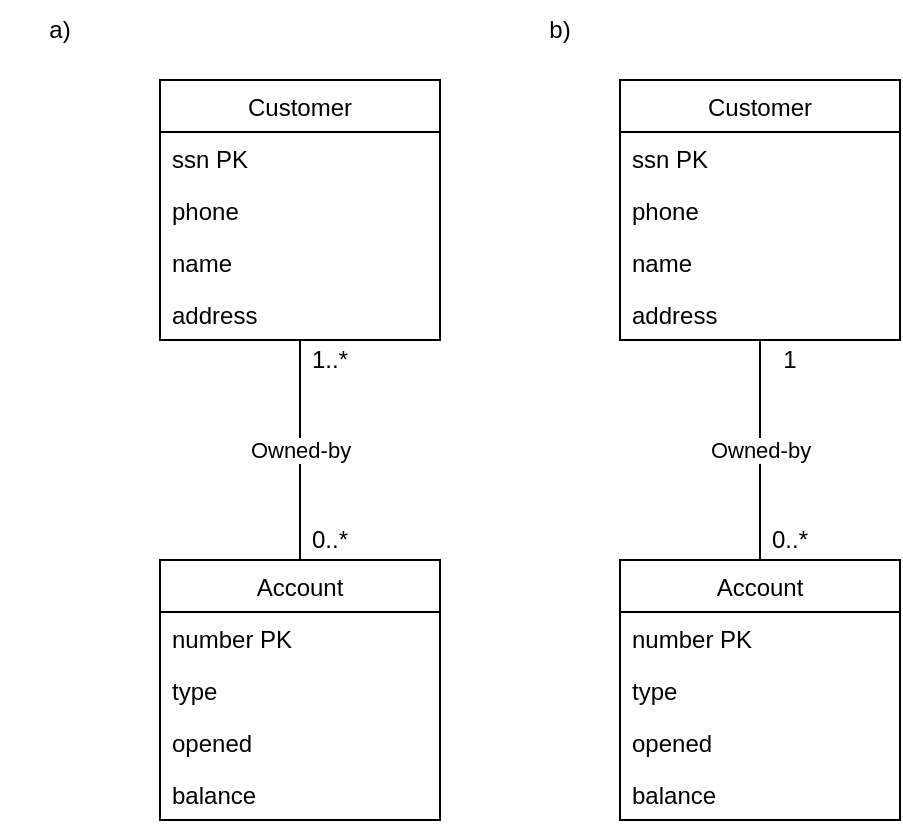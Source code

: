 <mxfile version="20.8.23" type="github">
  <diagram name="Page-1" id="3jNbuiG4JJCg7Hkz3Z7T">
    <mxGraphModel dx="540" dy="833" grid="1" gridSize="10" guides="1" tooltips="1" connect="1" arrows="1" fold="1" page="1" pageScale="1" pageWidth="850" pageHeight="1100" math="0" shadow="0">
      <root>
        <mxCell id="0" />
        <mxCell id="1" parent="0" />
        <mxCell id="YPll27ozu9HzENL22vCL-1" value="Account" style="swimlane;fontStyle=0;childLayout=stackLayout;horizontal=1;startSize=26;fillColor=none;horizontalStack=0;resizeParent=1;resizeParentMax=0;resizeLast=0;collapsible=1;marginBottom=0;" vertex="1" parent="1">
          <mxGeometry x="230" y="500" width="140" height="130" as="geometry" />
        </mxCell>
        <mxCell id="YPll27ozu9HzENL22vCL-2" value="number PK" style="text;strokeColor=none;fillColor=none;align=left;verticalAlign=top;spacingLeft=4;spacingRight=4;overflow=hidden;rotatable=0;points=[[0,0.5],[1,0.5]];portConstraint=eastwest;" vertex="1" parent="YPll27ozu9HzENL22vCL-1">
          <mxGeometry y="26" width="140" height="26" as="geometry" />
        </mxCell>
        <mxCell id="YPll27ozu9HzENL22vCL-3" value="type" style="text;strokeColor=none;fillColor=none;align=left;verticalAlign=top;spacingLeft=4;spacingRight=4;overflow=hidden;rotatable=0;points=[[0,0.5],[1,0.5]];portConstraint=eastwest;" vertex="1" parent="YPll27ozu9HzENL22vCL-1">
          <mxGeometry y="52" width="140" height="26" as="geometry" />
        </mxCell>
        <mxCell id="YPll27ozu9HzENL22vCL-4" value="opened" style="text;strokeColor=none;fillColor=none;align=left;verticalAlign=top;spacingLeft=4;spacingRight=4;overflow=hidden;rotatable=0;points=[[0,0.5],[1,0.5]];portConstraint=eastwest;" vertex="1" parent="YPll27ozu9HzENL22vCL-1">
          <mxGeometry y="78" width="140" height="26" as="geometry" />
        </mxCell>
        <mxCell id="YPll27ozu9HzENL22vCL-5" value="balance" style="text;strokeColor=none;fillColor=none;align=left;verticalAlign=top;spacingLeft=4;spacingRight=4;overflow=hidden;rotatable=0;points=[[0,0.5],[1,0.5]];portConstraint=eastwest;" vertex="1" parent="YPll27ozu9HzENL22vCL-1">
          <mxGeometry y="104" width="140" height="26" as="geometry" />
        </mxCell>
        <mxCell id="YPll27ozu9HzENL22vCL-11" value="Owned-by" style="edgeStyle=orthogonalEdgeStyle;rounded=0;orthogonalLoop=1;jettySize=auto;html=1;endArrow=none;endFill=0;" edge="1" parent="1" source="YPll27ozu9HzENL22vCL-6" target="YPll27ozu9HzENL22vCL-1">
          <mxGeometry relative="1" as="geometry" />
        </mxCell>
        <mxCell id="YPll27ozu9HzENL22vCL-6" value="Customer" style="swimlane;fontStyle=0;childLayout=stackLayout;horizontal=1;startSize=26;fillColor=none;horizontalStack=0;resizeParent=1;resizeParentMax=0;resizeLast=0;collapsible=1;marginBottom=0;" vertex="1" parent="1">
          <mxGeometry x="230" y="260" width="140" height="130" as="geometry" />
        </mxCell>
        <mxCell id="YPll27ozu9HzENL22vCL-7" value="ssn PK" style="text;strokeColor=none;fillColor=none;align=left;verticalAlign=top;spacingLeft=4;spacingRight=4;overflow=hidden;rotatable=0;points=[[0,0.5],[1,0.5]];portConstraint=eastwest;" vertex="1" parent="YPll27ozu9HzENL22vCL-6">
          <mxGeometry y="26" width="140" height="26" as="geometry" />
        </mxCell>
        <mxCell id="YPll27ozu9HzENL22vCL-8" value="phone" style="text;strokeColor=none;fillColor=none;align=left;verticalAlign=top;spacingLeft=4;spacingRight=4;overflow=hidden;rotatable=0;points=[[0,0.5],[1,0.5]];portConstraint=eastwest;" vertex="1" parent="YPll27ozu9HzENL22vCL-6">
          <mxGeometry y="52" width="140" height="26" as="geometry" />
        </mxCell>
        <mxCell id="YPll27ozu9HzENL22vCL-9" value="name" style="text;strokeColor=none;fillColor=none;align=left;verticalAlign=top;spacingLeft=4;spacingRight=4;overflow=hidden;rotatable=0;points=[[0,0.5],[1,0.5]];portConstraint=eastwest;" vertex="1" parent="YPll27ozu9HzENL22vCL-6">
          <mxGeometry y="78" width="140" height="26" as="geometry" />
        </mxCell>
        <mxCell id="YPll27ozu9HzENL22vCL-10" value="address" style="text;strokeColor=none;fillColor=none;align=left;verticalAlign=top;spacingLeft=4;spacingRight=4;overflow=hidden;rotatable=0;points=[[0,0.5],[1,0.5]];portConstraint=eastwest;" vertex="1" parent="YPll27ozu9HzENL22vCL-6">
          <mxGeometry y="104" width="140" height="26" as="geometry" />
        </mxCell>
        <mxCell id="YPll27ozu9HzENL22vCL-12" value="1..*" style="text;strokeColor=none;align=center;fillColor=none;html=1;verticalAlign=middle;whiteSpace=wrap;rounded=0;" vertex="1" parent="1">
          <mxGeometry x="290" y="390" width="50" height="20" as="geometry" />
        </mxCell>
        <mxCell id="YPll27ozu9HzENL22vCL-13" value="0..*" style="text;strokeColor=none;align=center;fillColor=none;html=1;verticalAlign=middle;whiteSpace=wrap;rounded=0;" vertex="1" parent="1">
          <mxGeometry x="290" y="480" width="50" height="20" as="geometry" />
        </mxCell>
        <mxCell id="YPll27ozu9HzENL22vCL-14" value="a)" style="text;strokeColor=none;align=center;fillColor=none;html=1;verticalAlign=middle;whiteSpace=wrap;rounded=0;" vertex="1" parent="1">
          <mxGeometry x="150" y="220" width="60" height="30" as="geometry" />
        </mxCell>
        <mxCell id="YPll27ozu9HzENL22vCL-15" value="Account" style="swimlane;fontStyle=0;childLayout=stackLayout;horizontal=1;startSize=26;fillColor=none;horizontalStack=0;resizeParent=1;resizeParentMax=0;resizeLast=0;collapsible=1;marginBottom=0;" vertex="1" parent="1">
          <mxGeometry x="460" y="500" width="140" height="130" as="geometry" />
        </mxCell>
        <mxCell id="YPll27ozu9HzENL22vCL-16" value="number PK" style="text;strokeColor=none;fillColor=none;align=left;verticalAlign=top;spacingLeft=4;spacingRight=4;overflow=hidden;rotatable=0;points=[[0,0.5],[1,0.5]];portConstraint=eastwest;" vertex="1" parent="YPll27ozu9HzENL22vCL-15">
          <mxGeometry y="26" width="140" height="26" as="geometry" />
        </mxCell>
        <mxCell id="YPll27ozu9HzENL22vCL-17" value="type" style="text;strokeColor=none;fillColor=none;align=left;verticalAlign=top;spacingLeft=4;spacingRight=4;overflow=hidden;rotatable=0;points=[[0,0.5],[1,0.5]];portConstraint=eastwest;" vertex="1" parent="YPll27ozu9HzENL22vCL-15">
          <mxGeometry y="52" width="140" height="26" as="geometry" />
        </mxCell>
        <mxCell id="YPll27ozu9HzENL22vCL-18" value="opened" style="text;strokeColor=none;fillColor=none;align=left;verticalAlign=top;spacingLeft=4;spacingRight=4;overflow=hidden;rotatable=0;points=[[0,0.5],[1,0.5]];portConstraint=eastwest;" vertex="1" parent="YPll27ozu9HzENL22vCL-15">
          <mxGeometry y="78" width="140" height="26" as="geometry" />
        </mxCell>
        <mxCell id="YPll27ozu9HzENL22vCL-19" value="balance" style="text;strokeColor=none;fillColor=none;align=left;verticalAlign=top;spacingLeft=4;spacingRight=4;overflow=hidden;rotatable=0;points=[[0,0.5],[1,0.5]];portConstraint=eastwest;" vertex="1" parent="YPll27ozu9HzENL22vCL-15">
          <mxGeometry y="104" width="140" height="26" as="geometry" />
        </mxCell>
        <mxCell id="YPll27ozu9HzENL22vCL-20" value="Owned-by" style="edgeStyle=orthogonalEdgeStyle;rounded=0;orthogonalLoop=1;jettySize=auto;html=1;endArrow=none;endFill=0;" edge="1" parent="1" source="YPll27ozu9HzENL22vCL-21" target="YPll27ozu9HzENL22vCL-15">
          <mxGeometry relative="1" as="geometry" />
        </mxCell>
        <mxCell id="YPll27ozu9HzENL22vCL-21" value="Customer" style="swimlane;fontStyle=0;childLayout=stackLayout;horizontal=1;startSize=26;fillColor=none;horizontalStack=0;resizeParent=1;resizeParentMax=0;resizeLast=0;collapsible=1;marginBottom=0;" vertex="1" parent="1">
          <mxGeometry x="460" y="260" width="140" height="130" as="geometry" />
        </mxCell>
        <mxCell id="YPll27ozu9HzENL22vCL-22" value="ssn PK" style="text;strokeColor=none;fillColor=none;align=left;verticalAlign=top;spacingLeft=4;spacingRight=4;overflow=hidden;rotatable=0;points=[[0,0.5],[1,0.5]];portConstraint=eastwest;" vertex="1" parent="YPll27ozu9HzENL22vCL-21">
          <mxGeometry y="26" width="140" height="26" as="geometry" />
        </mxCell>
        <mxCell id="YPll27ozu9HzENL22vCL-23" value="phone" style="text;strokeColor=none;fillColor=none;align=left;verticalAlign=top;spacingLeft=4;spacingRight=4;overflow=hidden;rotatable=0;points=[[0,0.5],[1,0.5]];portConstraint=eastwest;" vertex="1" parent="YPll27ozu9HzENL22vCL-21">
          <mxGeometry y="52" width="140" height="26" as="geometry" />
        </mxCell>
        <mxCell id="YPll27ozu9HzENL22vCL-24" value="name" style="text;strokeColor=none;fillColor=none;align=left;verticalAlign=top;spacingLeft=4;spacingRight=4;overflow=hidden;rotatable=0;points=[[0,0.5],[1,0.5]];portConstraint=eastwest;" vertex="1" parent="YPll27ozu9HzENL22vCL-21">
          <mxGeometry y="78" width="140" height="26" as="geometry" />
        </mxCell>
        <mxCell id="YPll27ozu9HzENL22vCL-25" value="address" style="text;strokeColor=none;fillColor=none;align=left;verticalAlign=top;spacingLeft=4;spacingRight=4;overflow=hidden;rotatable=0;points=[[0,0.5],[1,0.5]];portConstraint=eastwest;" vertex="1" parent="YPll27ozu9HzENL22vCL-21">
          <mxGeometry y="104" width="140" height="26" as="geometry" />
        </mxCell>
        <mxCell id="YPll27ozu9HzENL22vCL-26" value="1" style="text;strokeColor=none;align=center;fillColor=none;html=1;verticalAlign=middle;whiteSpace=wrap;rounded=0;" vertex="1" parent="1">
          <mxGeometry x="520" y="390" width="50" height="20" as="geometry" />
        </mxCell>
        <mxCell id="YPll27ozu9HzENL22vCL-27" value="0..*" style="text;strokeColor=none;align=center;fillColor=none;html=1;verticalAlign=middle;whiteSpace=wrap;rounded=0;" vertex="1" parent="1">
          <mxGeometry x="520" y="480" width="50" height="20" as="geometry" />
        </mxCell>
        <mxCell id="YPll27ozu9HzENL22vCL-28" value="b)" style="text;strokeColor=none;align=center;fillColor=none;html=1;verticalAlign=middle;whiteSpace=wrap;rounded=0;" vertex="1" parent="1">
          <mxGeometry x="400" y="220" width="60" height="30" as="geometry" />
        </mxCell>
      </root>
    </mxGraphModel>
  </diagram>
</mxfile>
